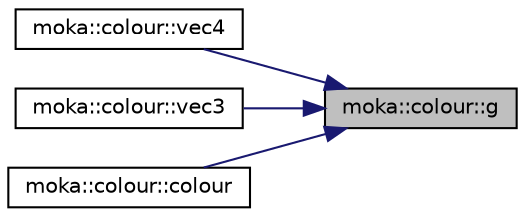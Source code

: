 digraph "moka::colour::g"
{
 // LATEX_PDF_SIZE
  edge [fontname="Helvetica",fontsize="10",labelfontname="Helvetica",labelfontsize="10"];
  node [fontname="Helvetica",fontsize="10",shape=record];
  rankdir="RL";
  Node137 [label="moka::colour::g",height=0.2,width=0.4,color="black", fillcolor="grey75", style="filled", fontcolor="black",tooltip=" "];
  Node137 -> Node138 [dir="back",color="midnightblue",fontsize="10",style="solid"];
  Node138 [label="moka::colour::vec4",height=0.2,width=0.4,color="black", fillcolor="white", style="filled",URL="$classmoka_1_1colour.html#ae61f128c67947c870a5daa830de23d67",tooltip=" "];
  Node137 -> Node139 [dir="back",color="midnightblue",fontsize="10",style="solid"];
  Node139 [label="moka::colour::vec3",height=0.2,width=0.4,color="black", fillcolor="white", style="filled",URL="$classmoka_1_1colour.html#a7c6fc079f1689c2e47d698b913d16a07",tooltip=" "];
  Node137 -> Node140 [dir="back",color="midnightblue",fontsize="10",style="solid"];
  Node140 [label="moka::colour::colour",height=0.2,width=0.4,color="black", fillcolor="white", style="filled",URL="$classmoka_1_1colour.html#a69c484d6aa34beda220712e751ad99f3",tooltip=" "];
}
